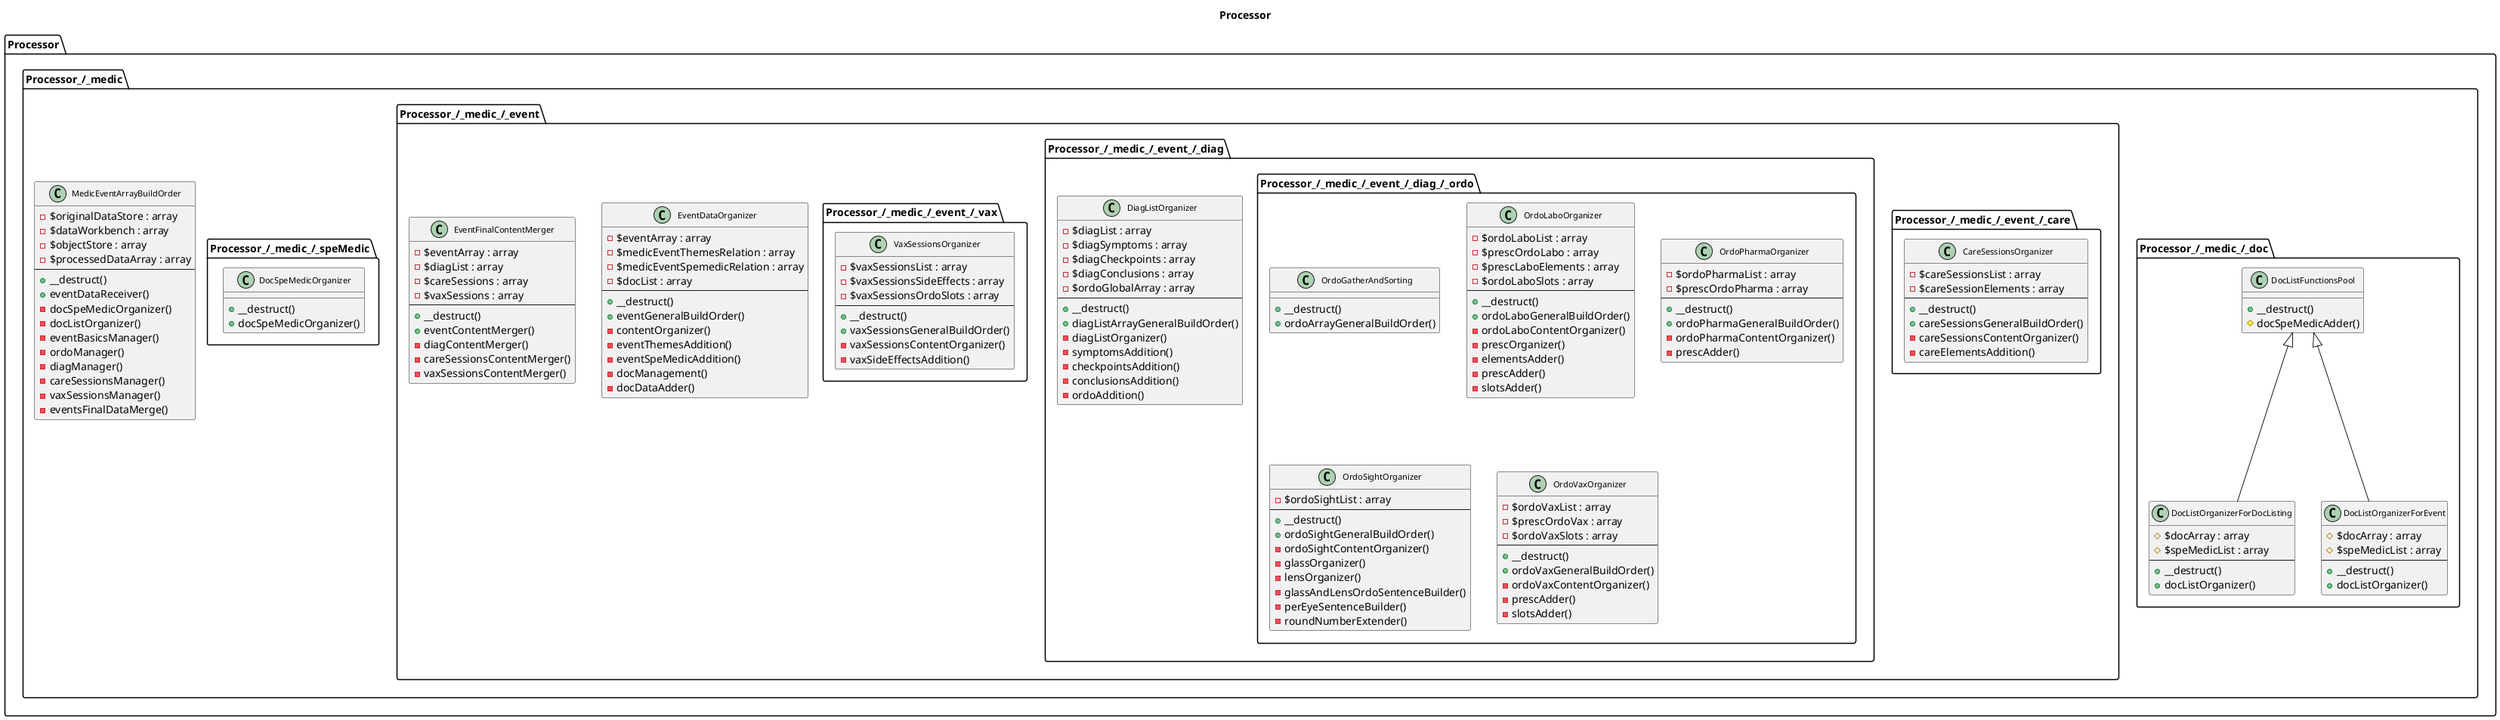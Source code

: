 @startuml
title <b>Processor</b>

skinparam ClassFontSize 11
skinparam ClassFontName Verdana



package Processor {
    package Processor_/_medic {
        class MedicEventArrayBuildOrder {
            - $originalDataStore : array
            - $dataWorkbench : array
            - $objectStore : array
            - $processedDataArray : array
            --
            + __destruct()
            + eventDataReceiver()
            - docSpeMedicOrganizer()
            - docListOrganizer()
            - eventBasicsManager()
            - ordoManager()
            - diagManager()
            - careSessionsManager()
            - vaxSessionsManager()
            - eventsFinalDataMerge()
        }

        package Processor_/_medic_/_doc {
            class DocListFunctionsPool {
                + __destruct()
                # docSpeMedicAdder()
            }

            class DocListOrganizerForDocListing extends DocListFunctionsPool {
                # $docArray : array
                # $speMedicList : array
                --
                + __destruct()
                + docListOrganizer()
            }

            class DocListOrganizerForEvent extends DocListFunctionsPool {
                # $docArray : array
                # $speMedicList : array
                --
                + __destruct()
                + docListOrganizer()
            }
        }

        package Processor_/_medic_/_event {
            class EventDataOrganizer {
                - $eventArray : array
                - $medicEventThemesRelation : array
                - $medicEventSpemedicRelation : array
                - $docList : array
                --
                + __destruct()
                + eventGeneralBuildOrder()
                - contentOrganizer()
                - eventThemesAddition()
                - eventSpeMedicAddition()
                - docManagement()
                - docDataAdder()
            }

            class EventFinalContentMerger {
                - $eventArray : array
                - $diagList : array
                - $careSessions : array
                - $vaxSessions : array
                --
                + __destruct()
                + eventContentMerger()
                - diagContentMerger()
                - careSessionsContentMerger()
                - vaxSessionsContentMerger()
            }

            package Processor_/_medic_/_event_/_care {
                class CareSessionsOrganizer {
                    - $careSessionsList : array
                    - $careSessionElements : array
                    --
                    + __destruct()
                    + careSessionsGeneralBuildOrder()
                    - careSessionsContentOrganizer()
                    - careElementsAddition()
                }

            }

            package Processor_/_medic_/_event_/_diag {
                class DiagListOrganizer {
                    - $diagList : array
                    - $diagSymptoms : array
                    - $diagCheckpoints : array
                    - $diagConclusions : array
                    - $ordoGlobalArray : array
                    --
                    + __destruct()
                    + diagListArrayGeneralBuildOrder()
                    - diagListOrganizer()
                    - symptomsAddition()
                    - checkpointsAddition()
                    - conclusionsAddition()
                    - ordoAddition()
                }

                package Processor_/_medic_/_event_/_diag_/_ordo {
                    class OrdoGatherAndSorting {
                        + __destruct()
                        + ordoArrayGeneralBuildOrder()
                    }

                    class OrdoLaboOrganizer {
                        - $ordoLaboList : array
                        - $prescOrdoLabo : array
                        - $prescLaboElements : array
                        - $ordoLaboSlots : array
                        --
                        + __destruct()
                        + ordoLaboGeneralBuildOrder()
                        - ordoLaboContentOrganizer()
                        - prescOrganizer()
                        - elementsAdder()
                        - prescAdder()
                        - slotsAdder()
                    }

                    class OrdoPharmaOrganizer {
                        - $ordoPharmaList : array
                        - $prescOrdoPharma : array
                        --
                        + __destruct()
                        + ordoPharmaGeneralBuildOrder()
                        - ordoPharmaContentOrganizer()
                        - prescAdder()
                    }

                    class OrdoSightOrganizer {
                        - $ordoSightList : array
                        --
                        + __destruct()
                        + ordoSightGeneralBuildOrder()
                        - ordoSightContentOrganizer()
                        - glassOrganizer()
                        - lensOrganizer()
                        - glassAndLensOrdoSentenceBuilder()
                        - perEyeSentenceBuilder()
                        - roundNumberExtender()
                    }

                    class OrdoVaxOrganizer {
                        - $ordoVaxList : array
                        - $prescOrdoVax : array
                        - $ordoVaxSlots : array
                        --
                        + __destruct()
                        + ordoVaxGeneralBuildOrder()
                        - ordoVaxContentOrganizer()
                        - prescAdder()
                        - slotsAdder()
                    }
                }
            }

            package Processor_/_medic_/_event_/_vax {
                class VaxSessionsOrganizer {
                    - $vaxSessionsList : array
                    - $vaxSessionsSideEffects : array
                    - $vaxSessionsOrdoSlots : array
                    --
                    + __destruct()
                    + vaxSessionsGeneralBuildOrder()
                    - vaxSessionsContentOrganizer()
                    - vaxSideEffectsAddition()
                }
            }
        }

        package Processor_/_medic_/_speMedic {
            class DocSpeMedicOrganizer {
                + __destruct()
                + docSpeMedicOrganizer()
            }
        }
    }
}




@enduml